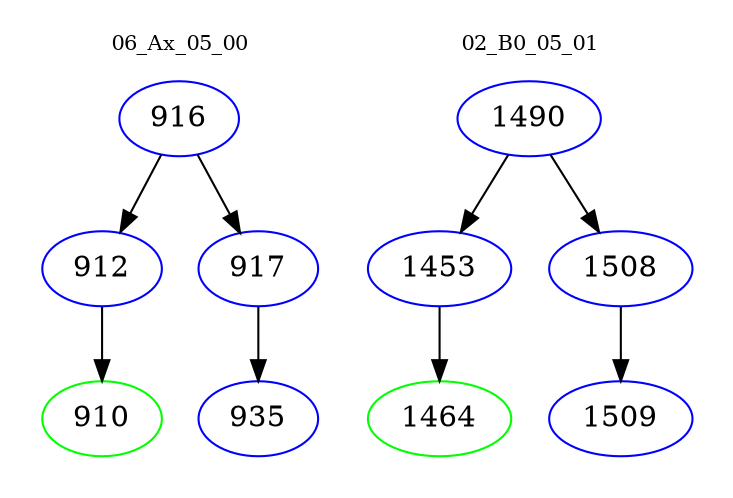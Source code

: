 digraph{
subgraph cluster_0 {
color = white
label = "06_Ax_05_00";
fontsize=10;
T0_916 [label="916", color="blue"]
T0_916 -> T0_912 [color="black"]
T0_912 [label="912", color="blue"]
T0_912 -> T0_910 [color="black"]
T0_910 [label="910", color="green"]
T0_916 -> T0_917 [color="black"]
T0_917 [label="917", color="blue"]
T0_917 -> T0_935 [color="black"]
T0_935 [label="935", color="blue"]
}
subgraph cluster_1 {
color = white
label = "02_B0_05_01";
fontsize=10;
T1_1490 [label="1490", color="blue"]
T1_1490 -> T1_1453 [color="black"]
T1_1453 [label="1453", color="blue"]
T1_1453 -> T1_1464 [color="black"]
T1_1464 [label="1464", color="green"]
T1_1490 -> T1_1508 [color="black"]
T1_1508 [label="1508", color="blue"]
T1_1508 -> T1_1509 [color="black"]
T1_1509 [label="1509", color="blue"]
}
}
